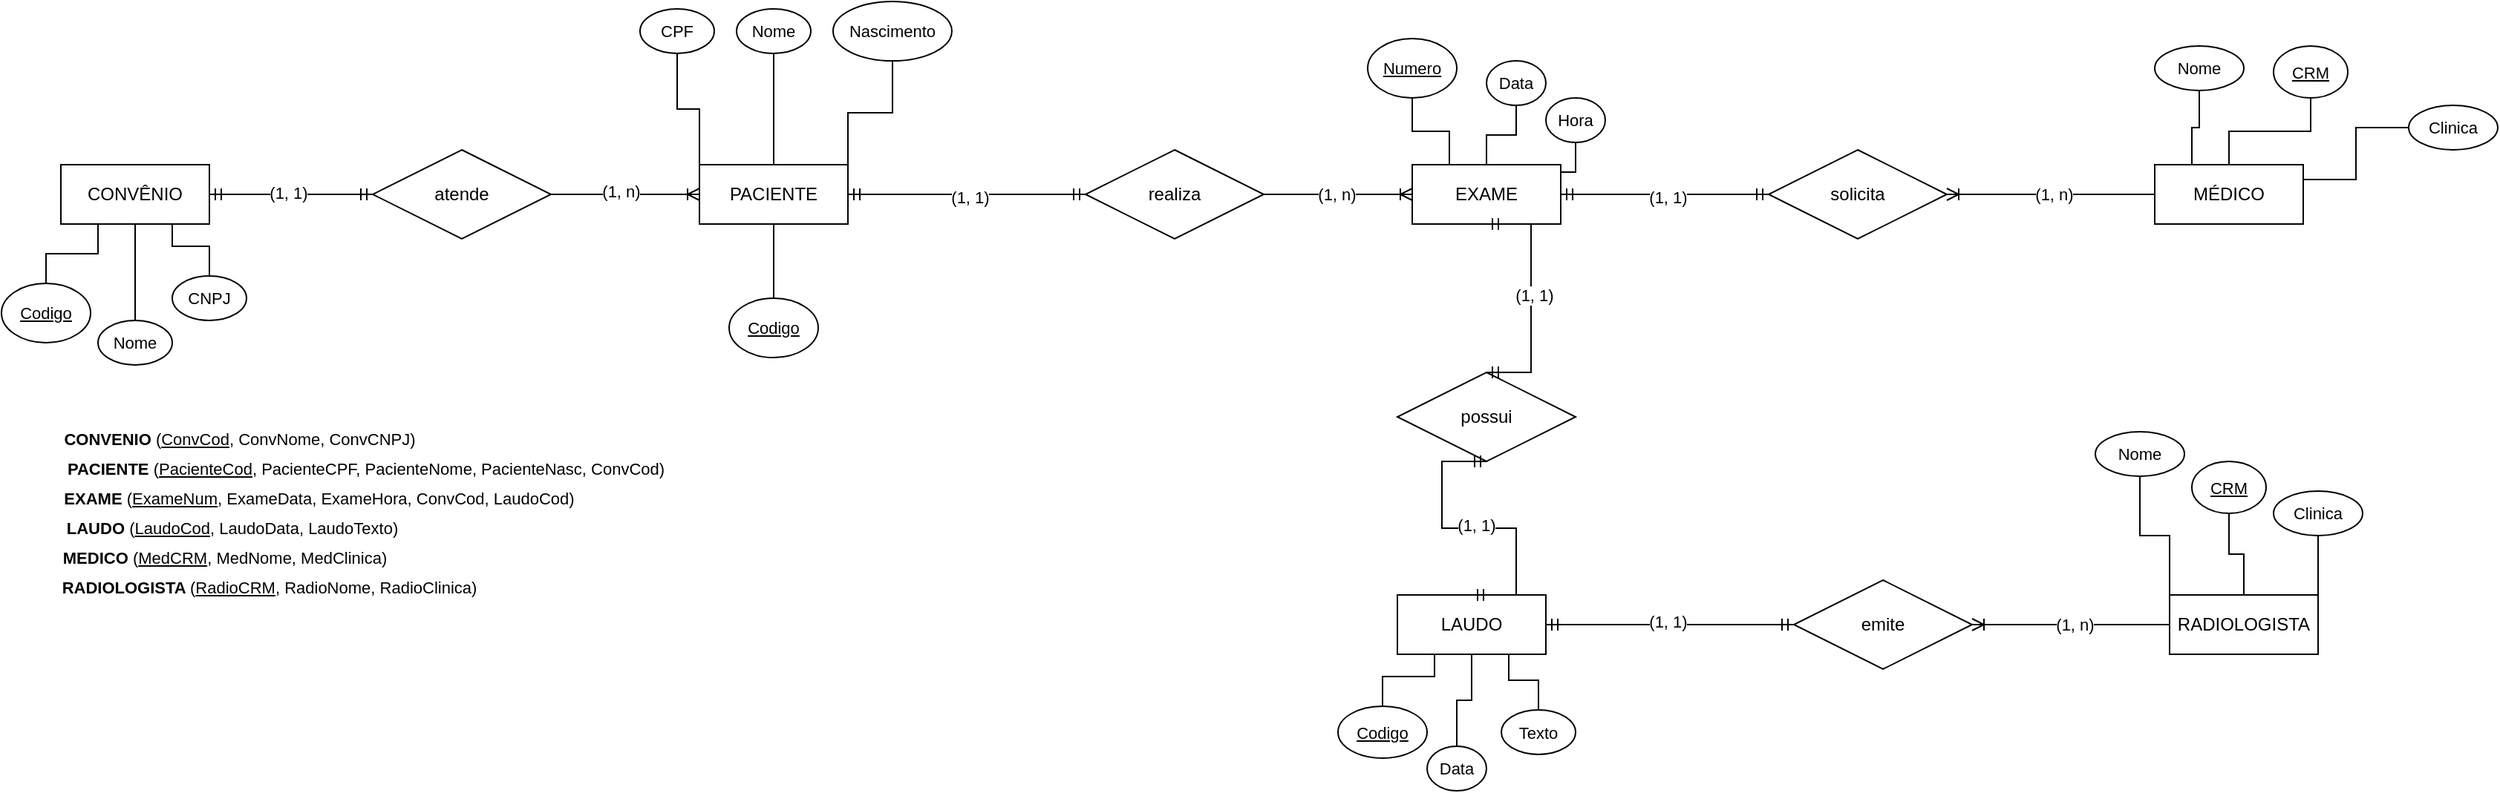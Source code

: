 <mxfile version="28.2.5">
  <diagram name="Página-1" id="-KLtLfrGAlQjvRgY1Kfd">
    <mxGraphModel dx="3021" dy="1294" grid="1" gridSize="10" guides="1" tooltips="1" connect="1" arrows="1" fold="1" page="1" pageScale="1" pageWidth="827" pageHeight="1169" math="0" shadow="0">
      <root>
        <mxCell id="0" />
        <mxCell id="1" parent="0" />
        <mxCell id="Pmv7R0sQW_mxrgGP7tfX-1" value="PACIENTE" style="whiteSpace=wrap;html=1;align=center;" vertex="1" parent="1">
          <mxGeometry x="90" y="210" width="100" height="40" as="geometry" />
        </mxCell>
        <mxCell id="Pmv7R0sQW_mxrgGP7tfX-2" value="MÉDICO" style="whiteSpace=wrap;html=1;align=center;" vertex="1" parent="1">
          <mxGeometry x="1070" y="210" width="100" height="40" as="geometry" />
        </mxCell>
        <mxCell id="Pmv7R0sQW_mxrgGP7tfX-4" value="EXAME" style="whiteSpace=wrap;html=1;align=center;" vertex="1" parent="1">
          <mxGeometry x="570" y="210" width="100" height="40" as="geometry" />
        </mxCell>
        <mxCell id="Pmv7R0sQW_mxrgGP7tfX-6" value="LAUDO" style="whiteSpace=wrap;html=1;align=center;" vertex="1" parent="1">
          <mxGeometry x="560" y="500" width="100" height="40" as="geometry" />
        </mxCell>
        <mxCell id="Pmv7R0sQW_mxrgGP7tfX-7" value="realiza" style="shape=rhombus;perimeter=rhombusPerimeter;whiteSpace=wrap;html=1;align=center;" vertex="1" parent="1">
          <mxGeometry x="350" y="200" width="120" height="60" as="geometry" />
        </mxCell>
        <mxCell id="Pmv7R0sQW_mxrgGP7tfX-8" value="" style="edgeStyle=entityRelationEdgeStyle;fontSize=12;html=1;endArrow=ERoneToMany;rounded=0;entryX=0;entryY=0.5;entryDx=0;entryDy=0;exitX=1;exitY=0.5;exitDx=0;exitDy=0;" edge="1" parent="1" source="Pmv7R0sQW_mxrgGP7tfX-7" target="Pmv7R0sQW_mxrgGP7tfX-4">
          <mxGeometry width="100" height="100" relative="1" as="geometry">
            <mxPoint x="290" y="420" as="sourcePoint" />
            <mxPoint x="390" y="320" as="targetPoint" />
          </mxGeometry>
        </mxCell>
        <mxCell id="Pmv7R0sQW_mxrgGP7tfX-9" value="(1, n)" style="edgeLabel;html=1;align=center;verticalAlign=middle;resizable=0;points=[];" vertex="1" connectable="0" parent="Pmv7R0sQW_mxrgGP7tfX-8">
          <mxGeometry x="-0.029" relative="1" as="geometry">
            <mxPoint as="offset" />
          </mxGeometry>
        </mxCell>
        <mxCell id="Pmv7R0sQW_mxrgGP7tfX-10" value="solicita" style="shape=rhombus;perimeter=rhombusPerimeter;whiteSpace=wrap;html=1;align=center;" vertex="1" parent="1">
          <mxGeometry x="810" y="200" width="120" height="60" as="geometry" />
        </mxCell>
        <mxCell id="Pmv7R0sQW_mxrgGP7tfX-11" value="" style="edgeStyle=entityRelationEdgeStyle;fontSize=12;html=1;endArrow=ERoneToMany;rounded=0;entryX=1;entryY=0.5;entryDx=0;entryDy=0;exitX=0;exitY=0.5;exitDx=0;exitDy=0;" edge="1" parent="1" source="Pmv7R0sQW_mxrgGP7tfX-2" target="Pmv7R0sQW_mxrgGP7tfX-10">
          <mxGeometry width="100" height="100" relative="1" as="geometry">
            <mxPoint x="680" y="585" as="sourcePoint" />
            <mxPoint x="680" y="370" as="targetPoint" />
          </mxGeometry>
        </mxCell>
        <mxCell id="Pmv7R0sQW_mxrgGP7tfX-12" value="(1, n)" style="edgeLabel;html=1;align=center;verticalAlign=middle;resizable=0;points=[];" vertex="1" connectable="0" parent="Pmv7R0sQW_mxrgGP7tfX-11">
          <mxGeometry x="-0.029" relative="1" as="geometry">
            <mxPoint as="offset" />
          </mxGeometry>
        </mxCell>
        <mxCell id="Pmv7R0sQW_mxrgGP7tfX-13" value="" style="edgeStyle=entityRelationEdgeStyle;fontSize=12;html=1;endArrow=ERmandOne;startArrow=ERmandOne;rounded=0;entryX=0;entryY=0.5;entryDx=0;entryDy=0;exitX=1;exitY=0.5;exitDx=0;exitDy=0;" edge="1" parent="1" source="Pmv7R0sQW_mxrgGP7tfX-1" target="Pmv7R0sQW_mxrgGP7tfX-7">
          <mxGeometry width="100" height="100" relative="1" as="geometry">
            <mxPoint x="190" y="360" as="sourcePoint" />
            <mxPoint x="290" y="260" as="targetPoint" />
          </mxGeometry>
        </mxCell>
        <mxCell id="Pmv7R0sQW_mxrgGP7tfX-14" value="(1, 1)" style="edgeLabel;html=1;align=center;verticalAlign=middle;resizable=0;points=[];" vertex="1" connectable="0" parent="Pmv7R0sQW_mxrgGP7tfX-13">
          <mxGeometry x="0.025" y="-2" relative="1" as="geometry">
            <mxPoint as="offset" />
          </mxGeometry>
        </mxCell>
        <mxCell id="Pmv7R0sQW_mxrgGP7tfX-15" value="" style="edgeStyle=entityRelationEdgeStyle;fontSize=12;html=1;endArrow=ERmandOne;startArrow=ERmandOne;rounded=0;entryX=0;entryY=0.5;entryDx=0;entryDy=0;exitX=1;exitY=0.5;exitDx=0;exitDy=0;" edge="1" parent="1" source="Pmv7R0sQW_mxrgGP7tfX-4" target="Pmv7R0sQW_mxrgGP7tfX-10">
          <mxGeometry width="100" height="100" relative="1" as="geometry">
            <mxPoint x="640" y="300" as="sourcePoint" />
            <mxPoint x="800" y="300" as="targetPoint" />
          </mxGeometry>
        </mxCell>
        <mxCell id="Pmv7R0sQW_mxrgGP7tfX-16" value="(1, 1)" style="edgeLabel;html=1;align=center;verticalAlign=middle;resizable=0;points=[];" vertex="1" connectable="0" parent="Pmv7R0sQW_mxrgGP7tfX-15">
          <mxGeometry x="0.025" y="-2" relative="1" as="geometry">
            <mxPoint as="offset" />
          </mxGeometry>
        </mxCell>
        <mxCell id="Pmv7R0sQW_mxrgGP7tfX-18" value="possui" style="shape=rhombus;perimeter=rhombusPerimeter;whiteSpace=wrap;html=1;align=center;" vertex="1" parent="1">
          <mxGeometry x="560" y="350" width="120" height="60" as="geometry" />
        </mxCell>
        <mxCell id="Pmv7R0sQW_mxrgGP7tfX-19" value="" style="edgeStyle=entityRelationEdgeStyle;fontSize=12;html=1;endArrow=ERmandOne;startArrow=ERmandOne;rounded=0;entryX=0.5;entryY=1;entryDx=0;entryDy=0;exitX=0.5;exitY=0;exitDx=0;exitDy=0;" edge="1" parent="1" source="Pmv7R0sQW_mxrgGP7tfX-18" target="Pmv7R0sQW_mxrgGP7tfX-4">
          <mxGeometry width="100" height="100" relative="1" as="geometry">
            <mxPoint x="340" y="350" as="sourcePoint" />
            <mxPoint x="500" y="350" as="targetPoint" />
          </mxGeometry>
        </mxCell>
        <mxCell id="Pmv7R0sQW_mxrgGP7tfX-20" value="(1, 1)" style="edgeLabel;html=1;align=center;verticalAlign=middle;resizable=0;points=[];" vertex="1" connectable="0" parent="Pmv7R0sQW_mxrgGP7tfX-19">
          <mxGeometry x="0.025" y="-2" relative="1" as="geometry">
            <mxPoint as="offset" />
          </mxGeometry>
        </mxCell>
        <mxCell id="Pmv7R0sQW_mxrgGP7tfX-21" value="" style="edgeStyle=entityRelationEdgeStyle;fontSize=12;html=1;endArrow=ERmandOne;startArrow=ERmandOne;rounded=0;entryX=0.5;entryY=1;entryDx=0;entryDy=0;exitX=0.5;exitY=0;exitDx=0;exitDy=0;" edge="1" parent="1" source="Pmv7R0sQW_mxrgGP7tfX-6" target="Pmv7R0sQW_mxrgGP7tfX-18">
          <mxGeometry width="100" height="100" relative="1" as="geometry">
            <mxPoint x="700" y="560" as="sourcePoint" />
            <mxPoint x="700" y="470" as="targetPoint" />
          </mxGeometry>
        </mxCell>
        <mxCell id="Pmv7R0sQW_mxrgGP7tfX-22" value="(1, 1)" style="edgeLabel;html=1;align=center;verticalAlign=middle;resizable=0;points=[];" vertex="1" connectable="0" parent="Pmv7R0sQW_mxrgGP7tfX-21">
          <mxGeometry x="0.025" y="-2" relative="1" as="geometry">
            <mxPoint as="offset" />
          </mxGeometry>
        </mxCell>
        <mxCell id="Pmv7R0sQW_mxrgGP7tfX-23" value="RADIOLOGISTA" style="whiteSpace=wrap;html=1;align=center;" vertex="1" parent="1">
          <mxGeometry x="1080" y="500" width="100" height="40" as="geometry" />
        </mxCell>
        <mxCell id="Pmv7R0sQW_mxrgGP7tfX-24" value="emite" style="shape=rhombus;perimeter=rhombusPerimeter;whiteSpace=wrap;html=1;align=center;" vertex="1" parent="1">
          <mxGeometry x="827" y="490" width="120" height="60" as="geometry" />
        </mxCell>
        <mxCell id="Pmv7R0sQW_mxrgGP7tfX-25" value="" style="edgeStyle=entityRelationEdgeStyle;fontSize=12;html=1;endArrow=ERmandOne;startArrow=ERmandOne;rounded=0;entryX=1;entryY=0.5;entryDx=0;entryDy=0;exitX=0;exitY=0.5;exitDx=0;exitDy=0;" edge="1" parent="1" source="Pmv7R0sQW_mxrgGP7tfX-24" target="Pmv7R0sQW_mxrgGP7tfX-6">
          <mxGeometry width="100" height="100" relative="1" as="geometry">
            <mxPoint x="837" y="585" as="sourcePoint" />
            <mxPoint x="560" y="625" as="targetPoint" />
          </mxGeometry>
        </mxCell>
        <mxCell id="Pmv7R0sQW_mxrgGP7tfX-26" value="(1, 1)" style="edgeLabel;html=1;align=center;verticalAlign=middle;resizable=0;points=[];" vertex="1" connectable="0" parent="Pmv7R0sQW_mxrgGP7tfX-25">
          <mxGeometry x="0.025" y="-2" relative="1" as="geometry">
            <mxPoint as="offset" />
          </mxGeometry>
        </mxCell>
        <mxCell id="Pmv7R0sQW_mxrgGP7tfX-27" value="" style="edgeStyle=entityRelationEdgeStyle;fontSize=12;html=1;endArrow=ERoneToMany;rounded=0;entryX=1;entryY=0.5;entryDx=0;entryDy=0;exitX=0;exitY=0.5;exitDx=0;exitDy=0;" edge="1" parent="1" source="Pmv7R0sQW_mxrgGP7tfX-23" target="Pmv7R0sQW_mxrgGP7tfX-24">
          <mxGeometry width="100" height="100" relative="1" as="geometry">
            <mxPoint x="1093" y="570" as="sourcePoint" />
            <mxPoint x="850" y="620" as="targetPoint" />
          </mxGeometry>
        </mxCell>
        <mxCell id="Pmv7R0sQW_mxrgGP7tfX-28" value="(1, n)" style="edgeLabel;html=1;align=center;verticalAlign=middle;resizable=0;points=[];" vertex="1" connectable="0" parent="Pmv7R0sQW_mxrgGP7tfX-27">
          <mxGeometry x="-0.029" relative="1" as="geometry">
            <mxPoint as="offset" />
          </mxGeometry>
        </mxCell>
        <mxCell id="Pmv7R0sQW_mxrgGP7tfX-39" value="" style="edgeStyle=orthogonalEdgeStyle;shape=connector;rounded=0;orthogonalLoop=1;jettySize=auto;html=1;strokeColor=default;align=center;verticalAlign=middle;fontFamily=Helvetica;fontSize=11;fontColor=default;labelBackgroundColor=default;endArrow=none;endFill=0;" edge="1" parent="1" source="Pmv7R0sQW_mxrgGP7tfX-34" target="Pmv7R0sQW_mxrgGP7tfX-35">
          <mxGeometry relative="1" as="geometry" />
        </mxCell>
        <mxCell id="Pmv7R0sQW_mxrgGP7tfX-34" value="CONVÊNIO" style="whiteSpace=wrap;html=1;align=center;" vertex="1" parent="1">
          <mxGeometry x="-340" y="210" width="100" height="40" as="geometry" />
        </mxCell>
        <mxCell id="Pmv7R0sQW_mxrgGP7tfX-35" value="atende" style="shape=rhombus;perimeter=rhombusPerimeter;whiteSpace=wrap;html=1;align=center;" vertex="1" parent="1">
          <mxGeometry x="-130" y="200" width="120" height="60" as="geometry" />
        </mxCell>
        <mxCell id="Pmv7R0sQW_mxrgGP7tfX-36" value="" style="edgeStyle=entityRelationEdgeStyle;fontSize=12;html=1;endArrow=ERoneToMany;rounded=0;strokeColor=default;align=center;verticalAlign=middle;fontFamily=Helvetica;fontColor=default;labelBackgroundColor=default;entryX=0;entryY=0.5;entryDx=0;entryDy=0;exitX=1;exitY=0.5;exitDx=0;exitDy=0;" edge="1" parent="1" source="Pmv7R0sQW_mxrgGP7tfX-35" target="Pmv7R0sQW_mxrgGP7tfX-1">
          <mxGeometry width="100" height="100" relative="1" as="geometry">
            <mxPoint x="-120" y="330" as="sourcePoint" />
            <mxPoint x="90" y="280" as="targetPoint" />
          </mxGeometry>
        </mxCell>
        <mxCell id="Pmv7R0sQW_mxrgGP7tfX-37" value="(1, n)" style="edgeLabel;html=1;align=center;verticalAlign=middle;resizable=0;points=[];fontFamily=Helvetica;fontSize=11;fontColor=default;labelBackgroundColor=default;" vertex="1" connectable="0" parent="Pmv7R0sQW_mxrgGP7tfX-36">
          <mxGeometry x="-0.06" y="2" relative="1" as="geometry">
            <mxPoint as="offset" />
          </mxGeometry>
        </mxCell>
        <mxCell id="Pmv7R0sQW_mxrgGP7tfX-38" value="" style="edgeStyle=entityRelationEdgeStyle;fontSize=12;html=1;endArrow=ERmandOne;startArrow=ERmandOne;rounded=0;strokeColor=default;align=center;verticalAlign=middle;fontFamily=Helvetica;fontColor=default;labelBackgroundColor=default;entryX=1;entryY=0.5;entryDx=0;entryDy=0;exitX=0;exitY=0.5;exitDx=0;exitDy=0;" edge="1" parent="1" source="Pmv7R0sQW_mxrgGP7tfX-35" target="Pmv7R0sQW_mxrgGP7tfX-34">
          <mxGeometry width="100" height="100" relative="1" as="geometry">
            <mxPoint x="-130" y="280" as="sourcePoint" />
            <mxPoint x="-350" y="340" as="targetPoint" />
          </mxGeometry>
        </mxCell>
        <mxCell id="Pmv7R0sQW_mxrgGP7tfX-40" value="(1, 1)" style="edgeLabel;html=1;align=center;verticalAlign=middle;resizable=0;points=[];fontFamily=Helvetica;fontSize=11;fontColor=default;labelBackgroundColor=default;" vertex="1" connectable="0" parent="Pmv7R0sQW_mxrgGP7tfX-38">
          <mxGeometry x="0.036" y="-1" relative="1" as="geometry">
            <mxPoint as="offset" />
          </mxGeometry>
        </mxCell>
        <mxCell id="Pmv7R0sQW_mxrgGP7tfX-45" style="edgeStyle=orthogonalEdgeStyle;shape=connector;rounded=0;orthogonalLoop=1;jettySize=auto;html=1;entryX=0.5;entryY=1;entryDx=0;entryDy=0;strokeColor=default;align=center;verticalAlign=middle;fontFamily=Helvetica;fontSize=11;fontColor=default;labelBackgroundColor=default;endArrow=none;endFill=0;" edge="1" parent="1" source="Pmv7R0sQW_mxrgGP7tfX-41" target="Pmv7R0sQW_mxrgGP7tfX-1">
          <mxGeometry relative="1" as="geometry" />
        </mxCell>
        <mxCell id="Pmv7R0sQW_mxrgGP7tfX-41" value="Codigo" style="ellipse;whiteSpace=wrap;html=1;align=center;fontStyle=4;fontFamily=Helvetica;fontSize=11;fontColor=default;labelBackgroundColor=default;" vertex="1" parent="1">
          <mxGeometry x="110" y="300" width="60" height="40" as="geometry" />
        </mxCell>
        <mxCell id="Pmv7R0sQW_mxrgGP7tfX-47" style="edgeStyle=orthogonalEdgeStyle;shape=connector;rounded=0;orthogonalLoop=1;jettySize=auto;html=1;entryX=0.5;entryY=0;entryDx=0;entryDy=0;strokeColor=default;align=center;verticalAlign=middle;fontFamily=Helvetica;fontSize=11;fontColor=default;labelBackgroundColor=default;endArrow=none;endFill=0;" edge="1" parent="1" source="Pmv7R0sQW_mxrgGP7tfX-42" target="Pmv7R0sQW_mxrgGP7tfX-1">
          <mxGeometry relative="1" as="geometry" />
        </mxCell>
        <mxCell id="Pmv7R0sQW_mxrgGP7tfX-42" value="Nome" style="ellipse;whiteSpace=wrap;html=1;align=center;fontFamily=Helvetica;fontSize=11;fontColor=default;labelBackgroundColor=default;" vertex="1" parent="1">
          <mxGeometry x="115" y="105" width="50" height="30" as="geometry" />
        </mxCell>
        <mxCell id="Pmv7R0sQW_mxrgGP7tfX-46" style="edgeStyle=orthogonalEdgeStyle;shape=connector;rounded=0;orthogonalLoop=1;jettySize=auto;html=1;entryX=0;entryY=0;entryDx=0;entryDy=0;strokeColor=default;align=center;verticalAlign=middle;fontFamily=Helvetica;fontSize=11;fontColor=default;labelBackgroundColor=default;endArrow=none;endFill=0;" edge="1" parent="1" source="Pmv7R0sQW_mxrgGP7tfX-43" target="Pmv7R0sQW_mxrgGP7tfX-1">
          <mxGeometry relative="1" as="geometry" />
        </mxCell>
        <mxCell id="Pmv7R0sQW_mxrgGP7tfX-43" value="CPF" style="ellipse;whiteSpace=wrap;html=1;align=center;fontFamily=Helvetica;fontSize=11;fontColor=default;labelBackgroundColor=default;" vertex="1" parent="1">
          <mxGeometry x="50" y="105" width="50" height="30" as="geometry" />
        </mxCell>
        <mxCell id="Pmv7R0sQW_mxrgGP7tfX-48" style="edgeStyle=orthogonalEdgeStyle;shape=connector;rounded=0;orthogonalLoop=1;jettySize=auto;html=1;entryX=1;entryY=0;entryDx=0;entryDy=0;strokeColor=default;align=center;verticalAlign=middle;fontFamily=Helvetica;fontSize=11;fontColor=default;labelBackgroundColor=default;endArrow=none;endFill=0;" edge="1" parent="1" source="Pmv7R0sQW_mxrgGP7tfX-44" target="Pmv7R0sQW_mxrgGP7tfX-1">
          <mxGeometry relative="1" as="geometry" />
        </mxCell>
        <mxCell id="Pmv7R0sQW_mxrgGP7tfX-44" value="Nascimento" style="ellipse;whiteSpace=wrap;html=1;align=center;fontFamily=Helvetica;fontSize=11;fontColor=default;labelBackgroundColor=default;" vertex="1" parent="1">
          <mxGeometry x="180" y="100" width="80" height="40" as="geometry" />
        </mxCell>
        <mxCell id="Pmv7R0sQW_mxrgGP7tfX-53" style="edgeStyle=orthogonalEdgeStyle;shape=connector;rounded=0;orthogonalLoop=1;jettySize=auto;html=1;entryX=0.25;entryY=0;entryDx=0;entryDy=0;strokeColor=default;align=center;verticalAlign=middle;fontFamily=Helvetica;fontSize=11;fontColor=default;labelBackgroundColor=default;endArrow=none;endFill=0;" edge="1" parent="1" source="Pmv7R0sQW_mxrgGP7tfX-50" target="Pmv7R0sQW_mxrgGP7tfX-2">
          <mxGeometry relative="1" as="geometry" />
        </mxCell>
        <mxCell id="Pmv7R0sQW_mxrgGP7tfX-50" value="Nome" style="ellipse;whiteSpace=wrap;html=1;align=center;fontFamily=Helvetica;fontSize=11;fontColor=default;labelBackgroundColor=default;" vertex="1" parent="1">
          <mxGeometry x="1070" y="130" width="60" height="30" as="geometry" />
        </mxCell>
        <mxCell id="Pmv7R0sQW_mxrgGP7tfX-55" style="edgeStyle=orthogonalEdgeStyle;shape=connector;rounded=0;orthogonalLoop=1;jettySize=auto;html=1;entryX=1;entryY=0.25;entryDx=0;entryDy=0;strokeColor=default;align=center;verticalAlign=middle;fontFamily=Helvetica;fontSize=11;fontColor=default;labelBackgroundColor=default;endArrow=none;endFill=0;" edge="1" parent="1" source="Pmv7R0sQW_mxrgGP7tfX-51" target="Pmv7R0sQW_mxrgGP7tfX-2">
          <mxGeometry relative="1" as="geometry" />
        </mxCell>
        <mxCell id="Pmv7R0sQW_mxrgGP7tfX-51" value="Clinica" style="ellipse;whiteSpace=wrap;html=1;align=center;fontFamily=Helvetica;fontSize=11;fontColor=default;labelBackgroundColor=default;" vertex="1" parent="1">
          <mxGeometry x="1241" y="170" width="60" height="30" as="geometry" />
        </mxCell>
        <mxCell id="Pmv7R0sQW_mxrgGP7tfX-54" style="edgeStyle=orthogonalEdgeStyle;shape=connector;rounded=0;orthogonalLoop=1;jettySize=auto;html=1;entryX=0.5;entryY=0;entryDx=0;entryDy=0;strokeColor=default;align=center;verticalAlign=middle;fontFamily=Helvetica;fontSize=11;fontColor=default;labelBackgroundColor=default;endArrow=none;endFill=0;" edge="1" parent="1" source="Pmv7R0sQW_mxrgGP7tfX-52" target="Pmv7R0sQW_mxrgGP7tfX-2">
          <mxGeometry relative="1" as="geometry" />
        </mxCell>
        <mxCell id="Pmv7R0sQW_mxrgGP7tfX-52" value="CRM" style="ellipse;whiteSpace=wrap;html=1;align=center;fontStyle=4;fontFamily=Helvetica;fontSize=11;fontColor=default;labelBackgroundColor=default;" vertex="1" parent="1">
          <mxGeometry x="1150" y="130" width="50" height="35" as="geometry" />
        </mxCell>
        <mxCell id="Pmv7R0sQW_mxrgGP7tfX-61" style="edgeStyle=orthogonalEdgeStyle;shape=connector;rounded=0;orthogonalLoop=1;jettySize=auto;html=1;entryX=0.5;entryY=0;entryDx=0;entryDy=0;strokeColor=default;align=center;verticalAlign=middle;fontFamily=Helvetica;fontSize=11;fontColor=default;labelBackgroundColor=default;endArrow=none;endFill=0;" edge="1" parent="1" source="Pmv7R0sQW_mxrgGP7tfX-57" target="Pmv7R0sQW_mxrgGP7tfX-4">
          <mxGeometry relative="1" as="geometry" />
        </mxCell>
        <mxCell id="Pmv7R0sQW_mxrgGP7tfX-57" value="Data" style="ellipse;whiteSpace=wrap;html=1;align=center;fontFamily=Helvetica;fontSize=11;fontColor=default;labelBackgroundColor=default;" vertex="1" parent="1">
          <mxGeometry x="620" y="140" width="40" height="30" as="geometry" />
        </mxCell>
        <mxCell id="Pmv7R0sQW_mxrgGP7tfX-63" style="edgeStyle=orthogonalEdgeStyle;shape=connector;rounded=0;orthogonalLoop=1;jettySize=auto;html=1;entryX=1;entryY=0;entryDx=0;entryDy=0;strokeColor=default;align=center;verticalAlign=middle;fontFamily=Helvetica;fontSize=11;fontColor=default;labelBackgroundColor=default;endArrow=none;endFill=0;" edge="1" parent="1" source="Pmv7R0sQW_mxrgGP7tfX-58" target="Pmv7R0sQW_mxrgGP7tfX-4">
          <mxGeometry relative="1" as="geometry" />
        </mxCell>
        <mxCell id="Pmv7R0sQW_mxrgGP7tfX-58" value="Hora" style="ellipse;whiteSpace=wrap;html=1;align=center;fontFamily=Helvetica;fontSize=11;fontColor=default;labelBackgroundColor=default;" vertex="1" parent="1">
          <mxGeometry x="660" y="165" width="40" height="30" as="geometry" />
        </mxCell>
        <mxCell id="Pmv7R0sQW_mxrgGP7tfX-60" style="edgeStyle=orthogonalEdgeStyle;shape=connector;rounded=0;orthogonalLoop=1;jettySize=auto;html=1;entryX=0.25;entryY=0;entryDx=0;entryDy=0;strokeColor=default;align=center;verticalAlign=middle;fontFamily=Helvetica;fontSize=11;fontColor=default;labelBackgroundColor=default;endArrow=none;endFill=0;exitX=0.5;exitY=1;exitDx=0;exitDy=0;" edge="1" parent="1" source="Pmv7R0sQW_mxrgGP7tfX-87" target="Pmv7R0sQW_mxrgGP7tfX-4">
          <mxGeometry relative="1" as="geometry">
            <mxPoint x="580" y="170" as="sourcePoint" />
          </mxGeometry>
        </mxCell>
        <mxCell id="Pmv7R0sQW_mxrgGP7tfX-68" style="edgeStyle=orthogonalEdgeStyle;shape=connector;rounded=0;orthogonalLoop=1;jettySize=auto;html=1;entryX=0.25;entryY=1;entryDx=0;entryDy=0;strokeColor=default;align=center;verticalAlign=middle;fontFamily=Helvetica;fontSize=11;fontColor=default;labelBackgroundColor=default;endArrow=none;endFill=0;" edge="1" parent="1" source="Pmv7R0sQW_mxrgGP7tfX-65" target="Pmv7R0sQW_mxrgGP7tfX-34">
          <mxGeometry relative="1" as="geometry" />
        </mxCell>
        <mxCell id="Pmv7R0sQW_mxrgGP7tfX-65" value="Codigo" style="ellipse;whiteSpace=wrap;html=1;align=center;fontStyle=4;fontFamily=Helvetica;fontSize=11;fontColor=default;labelBackgroundColor=default;" vertex="1" parent="1">
          <mxGeometry x="-380" y="290" width="60" height="40" as="geometry" />
        </mxCell>
        <mxCell id="Pmv7R0sQW_mxrgGP7tfX-69" style="edgeStyle=orthogonalEdgeStyle;shape=connector;rounded=0;orthogonalLoop=1;jettySize=auto;html=1;entryX=0.5;entryY=1;entryDx=0;entryDy=0;strokeColor=default;align=center;verticalAlign=middle;fontFamily=Helvetica;fontSize=11;fontColor=default;labelBackgroundColor=default;endArrow=none;endFill=0;" edge="1" parent="1" source="Pmv7R0sQW_mxrgGP7tfX-66" target="Pmv7R0sQW_mxrgGP7tfX-34">
          <mxGeometry relative="1" as="geometry" />
        </mxCell>
        <mxCell id="Pmv7R0sQW_mxrgGP7tfX-66" value="Nome" style="ellipse;whiteSpace=wrap;html=1;align=center;fontFamily=Helvetica;fontSize=11;fontColor=default;labelBackgroundColor=default;" vertex="1" parent="1">
          <mxGeometry x="-315" y="315" width="50" height="30" as="geometry" />
        </mxCell>
        <mxCell id="Pmv7R0sQW_mxrgGP7tfX-70" style="edgeStyle=orthogonalEdgeStyle;shape=connector;rounded=0;orthogonalLoop=1;jettySize=auto;html=1;entryX=0.75;entryY=1;entryDx=0;entryDy=0;strokeColor=default;align=center;verticalAlign=middle;fontFamily=Helvetica;fontSize=11;fontColor=default;labelBackgroundColor=default;endArrow=none;endFill=0;" edge="1" parent="1" source="Pmv7R0sQW_mxrgGP7tfX-67" target="Pmv7R0sQW_mxrgGP7tfX-34">
          <mxGeometry relative="1" as="geometry" />
        </mxCell>
        <mxCell id="Pmv7R0sQW_mxrgGP7tfX-67" value="CNPJ" style="ellipse;whiteSpace=wrap;html=1;align=center;fontFamily=Helvetica;fontSize=11;fontColor=default;labelBackgroundColor=default;" vertex="1" parent="1">
          <mxGeometry x="-265" y="285" width="50" height="30" as="geometry" />
        </mxCell>
        <mxCell id="Pmv7R0sQW_mxrgGP7tfX-76" style="edgeStyle=orthogonalEdgeStyle;shape=connector;rounded=0;orthogonalLoop=1;jettySize=auto;html=1;entryX=0;entryY=0;entryDx=0;entryDy=0;strokeColor=default;align=center;verticalAlign=middle;fontFamily=Helvetica;fontSize=11;fontColor=default;labelBackgroundColor=default;endArrow=none;endFill=0;" edge="1" parent="1" source="Pmv7R0sQW_mxrgGP7tfX-71" target="Pmv7R0sQW_mxrgGP7tfX-23">
          <mxGeometry relative="1" as="geometry" />
        </mxCell>
        <mxCell id="Pmv7R0sQW_mxrgGP7tfX-71" value="Nome" style="ellipse;whiteSpace=wrap;html=1;align=center;fontFamily=Helvetica;fontSize=11;fontColor=default;labelBackgroundColor=default;" vertex="1" parent="1">
          <mxGeometry x="1030" y="390" width="60" height="30" as="geometry" />
        </mxCell>
        <mxCell id="Pmv7R0sQW_mxrgGP7tfX-74" style="edgeStyle=orthogonalEdgeStyle;shape=connector;rounded=0;orthogonalLoop=1;jettySize=auto;html=1;entryX=0.5;entryY=0;entryDx=0;entryDy=0;strokeColor=default;align=center;verticalAlign=middle;fontFamily=Helvetica;fontSize=11;fontColor=default;labelBackgroundColor=default;endArrow=none;endFill=0;" edge="1" parent="1" source="Pmv7R0sQW_mxrgGP7tfX-72" target="Pmv7R0sQW_mxrgGP7tfX-23">
          <mxGeometry relative="1" as="geometry" />
        </mxCell>
        <mxCell id="Pmv7R0sQW_mxrgGP7tfX-72" value="CRM" style="ellipse;whiteSpace=wrap;html=1;align=center;fontStyle=4;fontFamily=Helvetica;fontSize=11;fontColor=default;labelBackgroundColor=default;" vertex="1" parent="1">
          <mxGeometry x="1095" y="410" width="50" height="35" as="geometry" />
        </mxCell>
        <mxCell id="Pmv7R0sQW_mxrgGP7tfX-75" style="edgeStyle=orthogonalEdgeStyle;shape=connector;rounded=0;orthogonalLoop=1;jettySize=auto;html=1;entryX=1;entryY=0;entryDx=0;entryDy=0;strokeColor=default;align=center;verticalAlign=middle;fontFamily=Helvetica;fontSize=11;fontColor=default;labelBackgroundColor=default;endArrow=none;endFill=0;" edge="1" parent="1" source="Pmv7R0sQW_mxrgGP7tfX-73" target="Pmv7R0sQW_mxrgGP7tfX-23">
          <mxGeometry relative="1" as="geometry" />
        </mxCell>
        <mxCell id="Pmv7R0sQW_mxrgGP7tfX-73" value="Clinica" style="ellipse;whiteSpace=wrap;html=1;align=center;fontFamily=Helvetica;fontSize=11;fontColor=default;labelBackgroundColor=default;" vertex="1" parent="1">
          <mxGeometry x="1150" y="430" width="60" height="30" as="geometry" />
        </mxCell>
        <mxCell id="Pmv7R0sQW_mxrgGP7tfX-83" style="edgeStyle=orthogonalEdgeStyle;shape=connector;rounded=0;orthogonalLoop=1;jettySize=auto;html=1;entryX=0.25;entryY=1;entryDx=0;entryDy=0;strokeColor=default;align=center;verticalAlign=middle;fontFamily=Helvetica;fontSize=11;fontColor=default;labelBackgroundColor=default;endArrow=none;endFill=0;" edge="1" parent="1" source="Pmv7R0sQW_mxrgGP7tfX-77" target="Pmv7R0sQW_mxrgGP7tfX-6">
          <mxGeometry relative="1" as="geometry" />
        </mxCell>
        <mxCell id="Pmv7R0sQW_mxrgGP7tfX-77" value="Codigo" style="ellipse;whiteSpace=wrap;html=1;align=center;fontStyle=4;fontFamily=Helvetica;fontSize=11;fontColor=default;labelBackgroundColor=default;" vertex="1" parent="1">
          <mxGeometry x="520" y="575" width="60" height="35" as="geometry" />
        </mxCell>
        <mxCell id="Pmv7R0sQW_mxrgGP7tfX-82" style="edgeStyle=orthogonalEdgeStyle;shape=connector;rounded=0;orthogonalLoop=1;jettySize=auto;html=1;entryX=0.5;entryY=1;entryDx=0;entryDy=0;strokeColor=default;align=center;verticalAlign=middle;fontFamily=Helvetica;fontSize=11;fontColor=default;labelBackgroundColor=default;endArrow=none;endFill=0;" edge="1" parent="1" source="Pmv7R0sQW_mxrgGP7tfX-79" target="Pmv7R0sQW_mxrgGP7tfX-6">
          <mxGeometry relative="1" as="geometry" />
        </mxCell>
        <mxCell id="Pmv7R0sQW_mxrgGP7tfX-79" value="Data" style="ellipse;whiteSpace=wrap;html=1;align=center;fontFamily=Helvetica;fontSize=11;fontColor=default;labelBackgroundColor=default;" vertex="1" parent="1">
          <mxGeometry x="580" y="602" width="40" height="30" as="geometry" />
        </mxCell>
        <mxCell id="Pmv7R0sQW_mxrgGP7tfX-81" style="edgeStyle=orthogonalEdgeStyle;shape=connector;rounded=0;orthogonalLoop=1;jettySize=auto;html=1;entryX=0.75;entryY=1;entryDx=0;entryDy=0;strokeColor=default;align=center;verticalAlign=middle;fontFamily=Helvetica;fontSize=11;fontColor=default;labelBackgroundColor=default;endArrow=none;endFill=0;" edge="1" parent="1" source="Pmv7R0sQW_mxrgGP7tfX-80" target="Pmv7R0sQW_mxrgGP7tfX-6">
          <mxGeometry relative="1" as="geometry" />
        </mxCell>
        <mxCell id="Pmv7R0sQW_mxrgGP7tfX-80" value="Texto" style="ellipse;whiteSpace=wrap;html=1;align=center;fontFamily=Helvetica;fontSize=11;fontColor=default;labelBackgroundColor=default;" vertex="1" parent="1">
          <mxGeometry x="630" y="577.5" width="50" height="30" as="geometry" />
        </mxCell>
        <mxCell id="Pmv7R0sQW_mxrgGP7tfX-84" value="&lt;b&gt;PACIENTE &lt;/b&gt;(&lt;u&gt;PacienteCod&lt;/u&gt;, PacienteCPF, PacienteNome, PacienteNasc,&amp;nbsp;ConvCod)" style="text;html=1;align=center;verticalAlign=middle;resizable=0;points=[];autosize=1;strokeColor=none;fillColor=none;fontFamily=Helvetica;fontSize=11;fontColor=default;labelBackgroundColor=default;" vertex="1" parent="1">
          <mxGeometry x="-350" y="400" width="430" height="30" as="geometry" />
        </mxCell>
        <mxCell id="Pmv7R0sQW_mxrgGP7tfX-85" value="&lt;b&gt;CONVENIO &lt;/b&gt;(&lt;u&gt;ConvCod&lt;/u&gt;, ConvNome, ConvCNPJ)" style="text;html=1;align=center;verticalAlign=middle;resizable=0;points=[];autosize=1;strokeColor=none;fillColor=none;fontFamily=Helvetica;fontSize=11;fontColor=default;labelBackgroundColor=default;" vertex="1" parent="1">
          <mxGeometry x="-350" y="380" width="260" height="30" as="geometry" />
        </mxCell>
        <mxCell id="Pmv7R0sQW_mxrgGP7tfX-86" value="&lt;b&gt;EXAME &lt;/b&gt;(&lt;u&gt;ExameNum&lt;/u&gt;, ExameData, ExameHora,&amp;nbsp;ConvCod,&amp;nbsp;LaudoCod)&amp;nbsp;" style="text;html=1;align=center;verticalAlign=middle;resizable=0;points=[];autosize=1;strokeColor=none;fillColor=none;fontFamily=Helvetica;fontSize=11;fontColor=default;labelBackgroundColor=default;" vertex="1" parent="1">
          <mxGeometry x="-350" y="420" width="370" height="30" as="geometry" />
        </mxCell>
        <mxCell id="Pmv7R0sQW_mxrgGP7tfX-87" value="Numero" style="ellipse;whiteSpace=wrap;html=1;align=center;fontStyle=4;fontFamily=Helvetica;fontSize=11;fontColor=default;labelBackgroundColor=default;" vertex="1" parent="1">
          <mxGeometry x="540" y="125" width="60" height="40" as="geometry" />
        </mxCell>
        <mxCell id="Pmv7R0sQW_mxrgGP7tfX-88" value="&lt;b&gt;MEDICO &lt;/b&gt;(&lt;u&gt;MedCRM&lt;/u&gt;, MedNome, MedClinica)" style="text;html=1;align=center;verticalAlign=middle;resizable=0;points=[];autosize=1;strokeColor=none;fillColor=none;fontFamily=Helvetica;fontSize=11;fontColor=default;labelBackgroundColor=default;" vertex="1" parent="1">
          <mxGeometry x="-350" y="460" width="240" height="30" as="geometry" />
        </mxCell>
        <mxCell id="Pmv7R0sQW_mxrgGP7tfX-89" value="&lt;b&gt;RADIOLOGISTA &lt;/b&gt;(&lt;u&gt;RadioCRM&lt;/u&gt;, RadioNome, RadioClinica)" style="text;html=1;align=center;verticalAlign=middle;resizable=0;points=[];autosize=1;strokeColor=none;fillColor=none;fontFamily=Helvetica;fontSize=11;fontColor=default;labelBackgroundColor=default;" vertex="1" parent="1">
          <mxGeometry x="-350" y="480" width="300" height="30" as="geometry" />
        </mxCell>
        <mxCell id="Pmv7R0sQW_mxrgGP7tfX-91" value="&lt;b&gt;LAUDO &lt;/b&gt;(&lt;u&gt;LaudoCod&lt;/u&gt;, LaudoData, LaudoTexto)" style="text;html=1;align=center;verticalAlign=middle;resizable=0;points=[];autosize=1;strokeColor=none;fillColor=none;fontFamily=Helvetica;fontSize=11;fontColor=default;labelBackgroundColor=default;" vertex="1" parent="1">
          <mxGeometry x="-350" y="440" width="250" height="30" as="geometry" />
        </mxCell>
      </root>
    </mxGraphModel>
  </diagram>
</mxfile>
